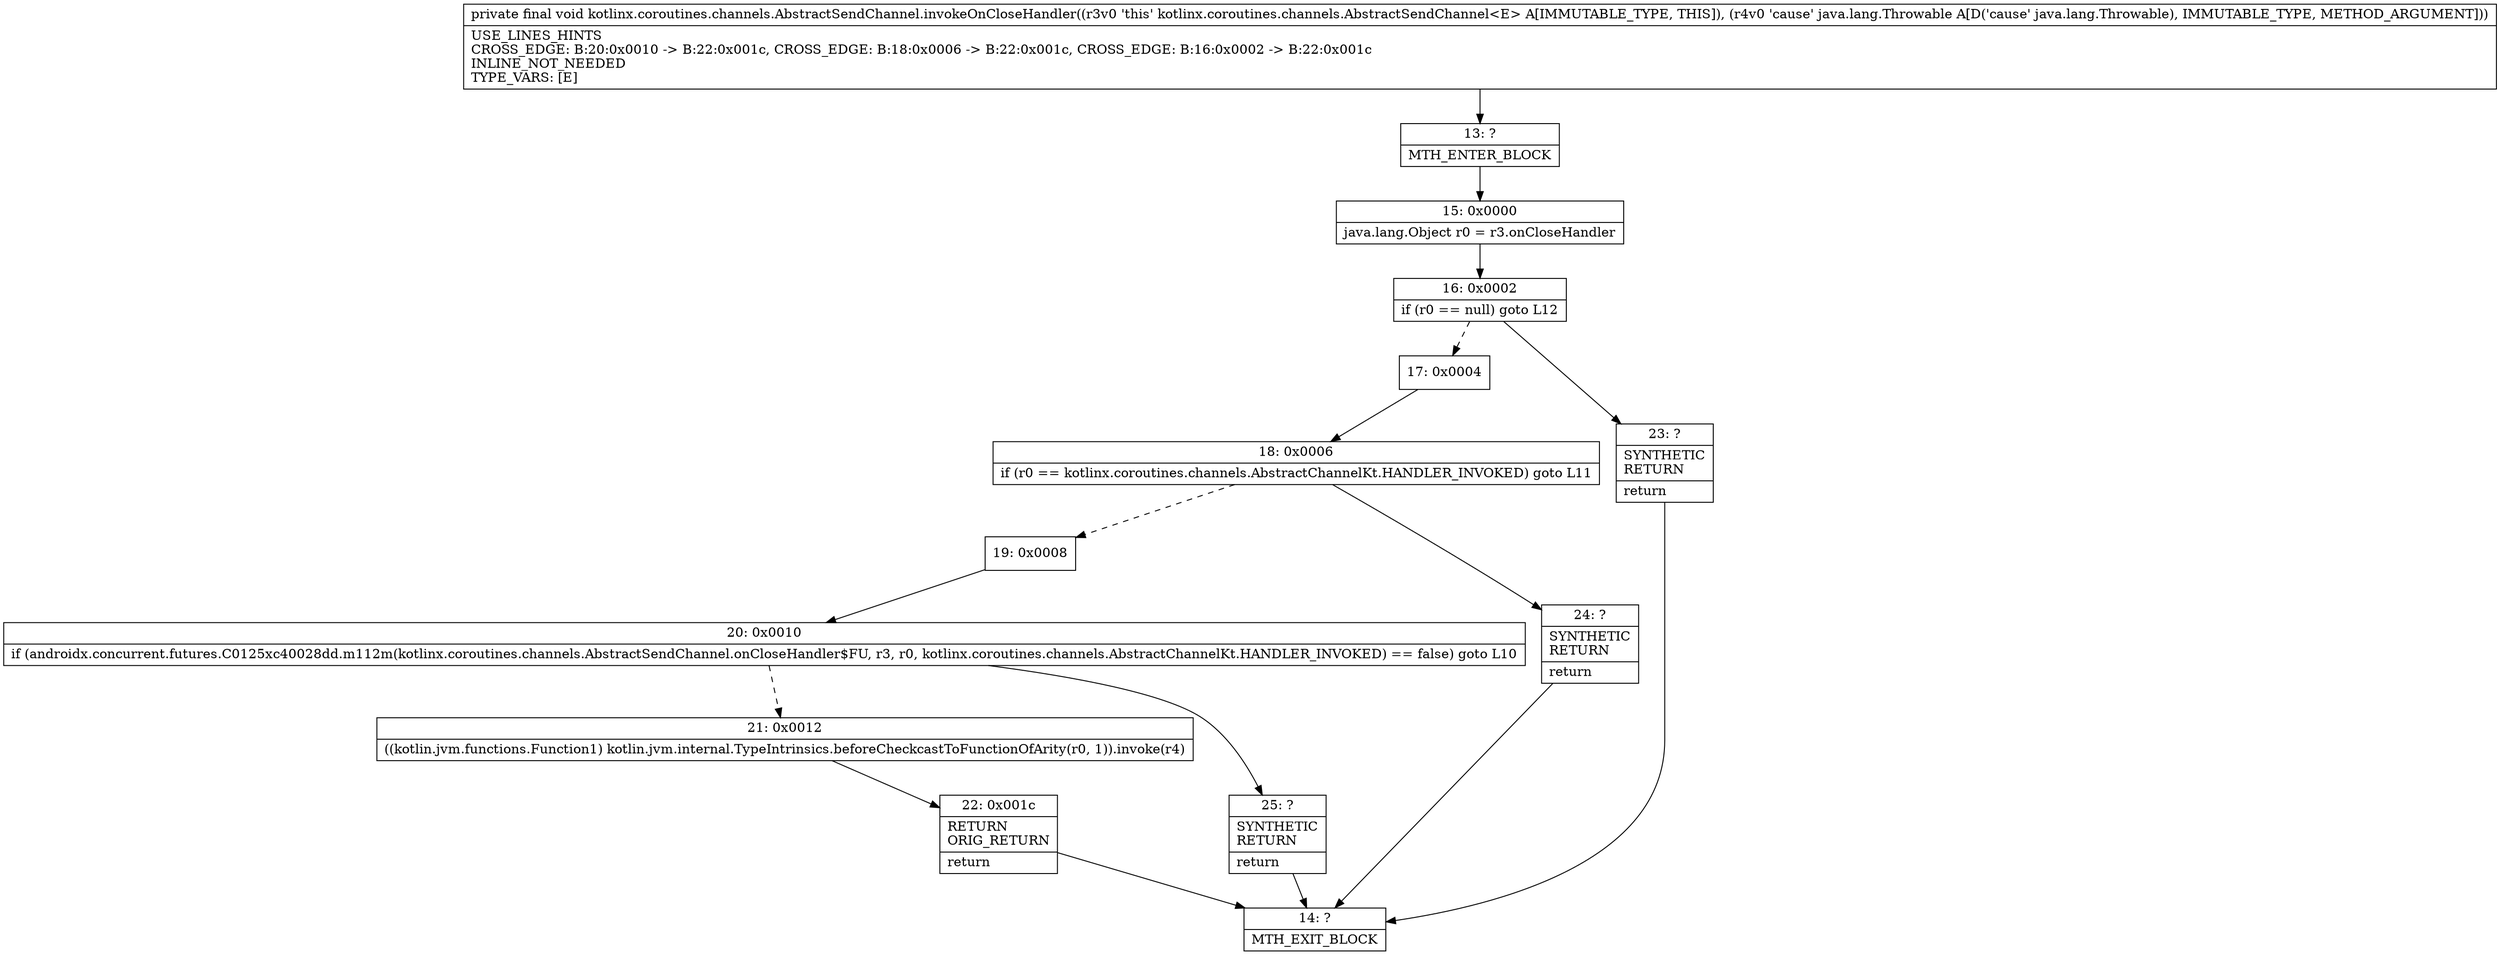 digraph "CFG forkotlinx.coroutines.channels.AbstractSendChannel.invokeOnCloseHandler(Ljava\/lang\/Throwable;)V" {
Node_13 [shape=record,label="{13\:\ ?|MTH_ENTER_BLOCK\l}"];
Node_15 [shape=record,label="{15\:\ 0x0000|java.lang.Object r0 = r3.onCloseHandler\l}"];
Node_16 [shape=record,label="{16\:\ 0x0002|if (r0 == null) goto L12\l}"];
Node_17 [shape=record,label="{17\:\ 0x0004}"];
Node_18 [shape=record,label="{18\:\ 0x0006|if (r0 == kotlinx.coroutines.channels.AbstractChannelKt.HANDLER_INVOKED) goto L11\l}"];
Node_19 [shape=record,label="{19\:\ 0x0008}"];
Node_20 [shape=record,label="{20\:\ 0x0010|if (androidx.concurrent.futures.C0125xc40028dd.m112m(kotlinx.coroutines.channels.AbstractSendChannel.onCloseHandler$FU, r3, r0, kotlinx.coroutines.channels.AbstractChannelKt.HANDLER_INVOKED) == false) goto L10\l}"];
Node_21 [shape=record,label="{21\:\ 0x0012|((kotlin.jvm.functions.Function1) kotlin.jvm.internal.TypeIntrinsics.beforeCheckcastToFunctionOfArity(r0, 1)).invoke(r4)\l}"];
Node_22 [shape=record,label="{22\:\ 0x001c|RETURN\lORIG_RETURN\l|return\l}"];
Node_14 [shape=record,label="{14\:\ ?|MTH_EXIT_BLOCK\l}"];
Node_25 [shape=record,label="{25\:\ ?|SYNTHETIC\lRETURN\l|return\l}"];
Node_24 [shape=record,label="{24\:\ ?|SYNTHETIC\lRETURN\l|return\l}"];
Node_23 [shape=record,label="{23\:\ ?|SYNTHETIC\lRETURN\l|return\l}"];
MethodNode[shape=record,label="{private final void kotlinx.coroutines.channels.AbstractSendChannel.invokeOnCloseHandler((r3v0 'this' kotlinx.coroutines.channels.AbstractSendChannel\<E\> A[IMMUTABLE_TYPE, THIS]), (r4v0 'cause' java.lang.Throwable A[D('cause' java.lang.Throwable), IMMUTABLE_TYPE, METHOD_ARGUMENT]))  | USE_LINES_HINTS\lCROSS_EDGE: B:20:0x0010 \-\> B:22:0x001c, CROSS_EDGE: B:18:0x0006 \-\> B:22:0x001c, CROSS_EDGE: B:16:0x0002 \-\> B:22:0x001c\lINLINE_NOT_NEEDED\lTYPE_VARS: [E]\l}"];
MethodNode -> Node_13;Node_13 -> Node_15;
Node_15 -> Node_16;
Node_16 -> Node_17[style=dashed];
Node_16 -> Node_23;
Node_17 -> Node_18;
Node_18 -> Node_19[style=dashed];
Node_18 -> Node_24;
Node_19 -> Node_20;
Node_20 -> Node_21[style=dashed];
Node_20 -> Node_25;
Node_21 -> Node_22;
Node_22 -> Node_14;
Node_25 -> Node_14;
Node_24 -> Node_14;
Node_23 -> Node_14;
}

